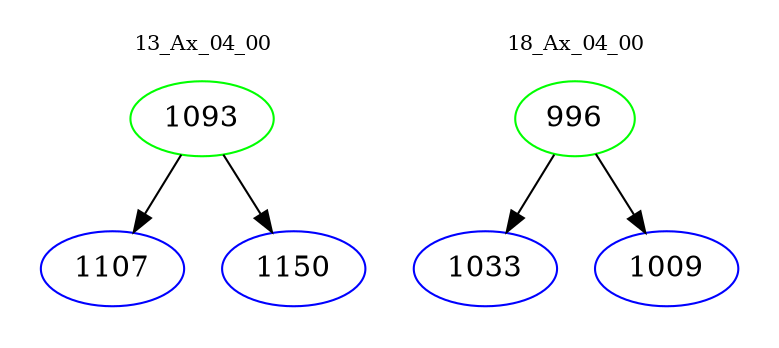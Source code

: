 digraph{
subgraph cluster_0 {
color = white
label = "13_Ax_04_00";
fontsize=10;
T0_1093 [label="1093", color="green"]
T0_1093 -> T0_1107 [color="black"]
T0_1107 [label="1107", color="blue"]
T0_1093 -> T0_1150 [color="black"]
T0_1150 [label="1150", color="blue"]
}
subgraph cluster_1 {
color = white
label = "18_Ax_04_00";
fontsize=10;
T1_996 [label="996", color="green"]
T1_996 -> T1_1033 [color="black"]
T1_1033 [label="1033", color="blue"]
T1_996 -> T1_1009 [color="black"]
T1_1009 [label="1009", color="blue"]
}
}
